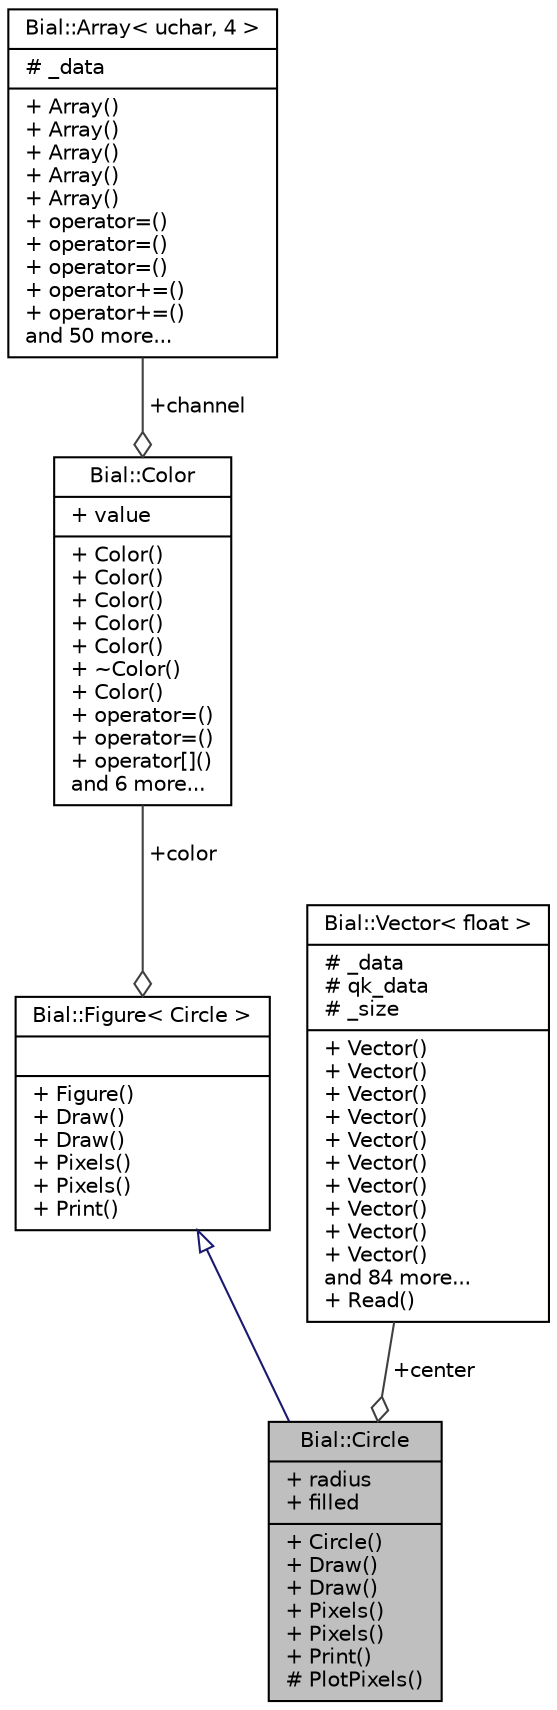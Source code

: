 digraph "Bial::Circle"
{
  edge [fontname="Helvetica",fontsize="10",labelfontname="Helvetica",labelfontsize="10"];
  node [fontname="Helvetica",fontsize="10",shape=record];
  Node1 [label="{Bial::Circle\n|+ radius\l+ filled\l|+ Circle()\l+ Draw()\l+ Draw()\l+ Pixels()\l+ Pixels()\l+ Print()\l# PlotPixels()\l}",height=0.2,width=0.4,color="black", fillcolor="grey75", style="filled", fontcolor="black"];
  Node2 -> Node1 [dir="back",color="midnightblue",fontsize="10",style="solid",arrowtail="onormal",fontname="Helvetica"];
  Node2 [label="{Bial::Figure\< Circle \>\n||+ Figure()\l+ Draw()\l+ Draw()\l+ Pixels()\l+ Pixels()\l+ Print()\l}",height=0.2,width=0.4,color="black", fillcolor="white", style="filled",URL="$class_bial_1_1_figure.html"];
  Node3 -> Node2 [color="grey25",fontsize="10",style="solid",label=" +color" ,arrowhead="odiamond",fontname="Helvetica"];
  Node3 [label="{Bial::Color\n|+ value\l|+ Color()\l+ Color()\l+ Color()\l+ Color()\l+ Color()\l+ ~Color()\l+ Color()\l+ operator=()\l+ operator=()\l+ operator[]()\land 6 more...\l}",height=0.2,width=0.4,color="black", fillcolor="white", style="filled",URL="$union_bial_1_1_color.html"];
  Node4 -> Node3 [color="grey25",fontsize="10",style="solid",label=" +channel" ,arrowhead="odiamond",fontname="Helvetica"];
  Node4 [label="{Bial::Array\< uchar, 4 \>\n|# _data\l|+ Array()\l+ Array()\l+ Array()\l+ Array()\l+ Array()\l+ operator=()\l+ operator=()\l+ operator=()\l+ operator+=()\l+ operator+=()\land 50 more...\l}",height=0.2,width=0.4,color="black", fillcolor="white", style="filled",URL="$class_bial_1_1_array.html"];
  Node5 -> Node1 [color="grey25",fontsize="10",style="solid",label=" +center" ,arrowhead="odiamond",fontname="Helvetica"];
  Node5 [label="{Bial::Vector\< float \>\n|# _data\l# qk_data\l# _size\l|+ Vector()\l+ Vector()\l+ Vector()\l+ Vector()\l+ Vector()\l+ Vector()\l+ Vector()\l+ Vector()\l+ Vector()\l+ Vector()\land 84 more...\l+ Read()\l}",height=0.2,width=0.4,color="black", fillcolor="white", style="filled",URL="$class_bial_1_1_vector.html"];
}
